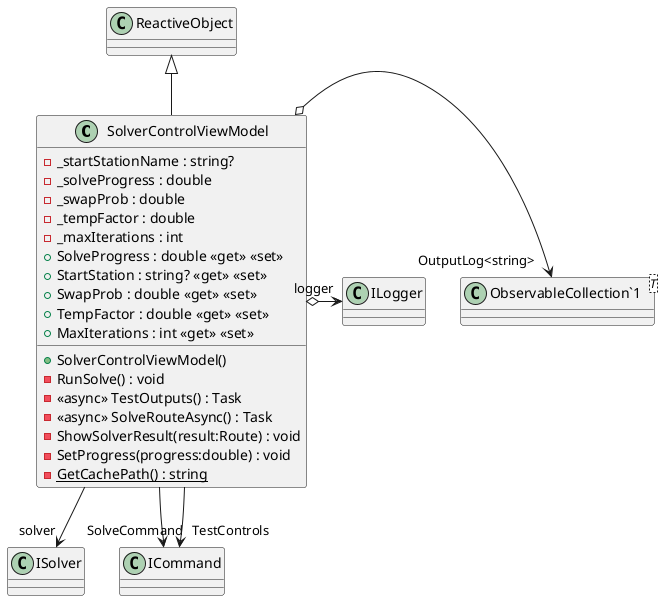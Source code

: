 @startuml
class SolverControlViewModel {
    - _startStationName : string?
    - _solveProgress : double
    - _swapProb : double
    - _tempFactor : double
    - _maxIterations : int
    + SolveProgress : double <<get>> <<set>>
    + StartStation : string? <<get>> <<set>>
    + SwapProb : double <<get>> <<set>>
    + TempFactor : double <<get>> <<set>>
    + MaxIterations : int <<get>> <<set>>
    + SolverControlViewModel()
    - RunSolve() : void
    - <<async>> TestOutputs() : Task
    - <<async>> SolveRouteAsync() : Task
    - ShowSolverResult(result:Route) : void
    - SetProgress(progress:double) : void
    - {static} GetCachePath() : string
}
class "ObservableCollection`1"<T> {
}
ReactiveObject <|-- SolverControlViewModel
SolverControlViewModel --> "solver" ISolver
SolverControlViewModel --> "SolveCommand" ICommand
SolverControlViewModel --> "TestControls" ICommand
SolverControlViewModel o-> "OutputLog<string>" "ObservableCollection`1"
SolverControlViewModel o-> "logger" ILogger
@enduml
